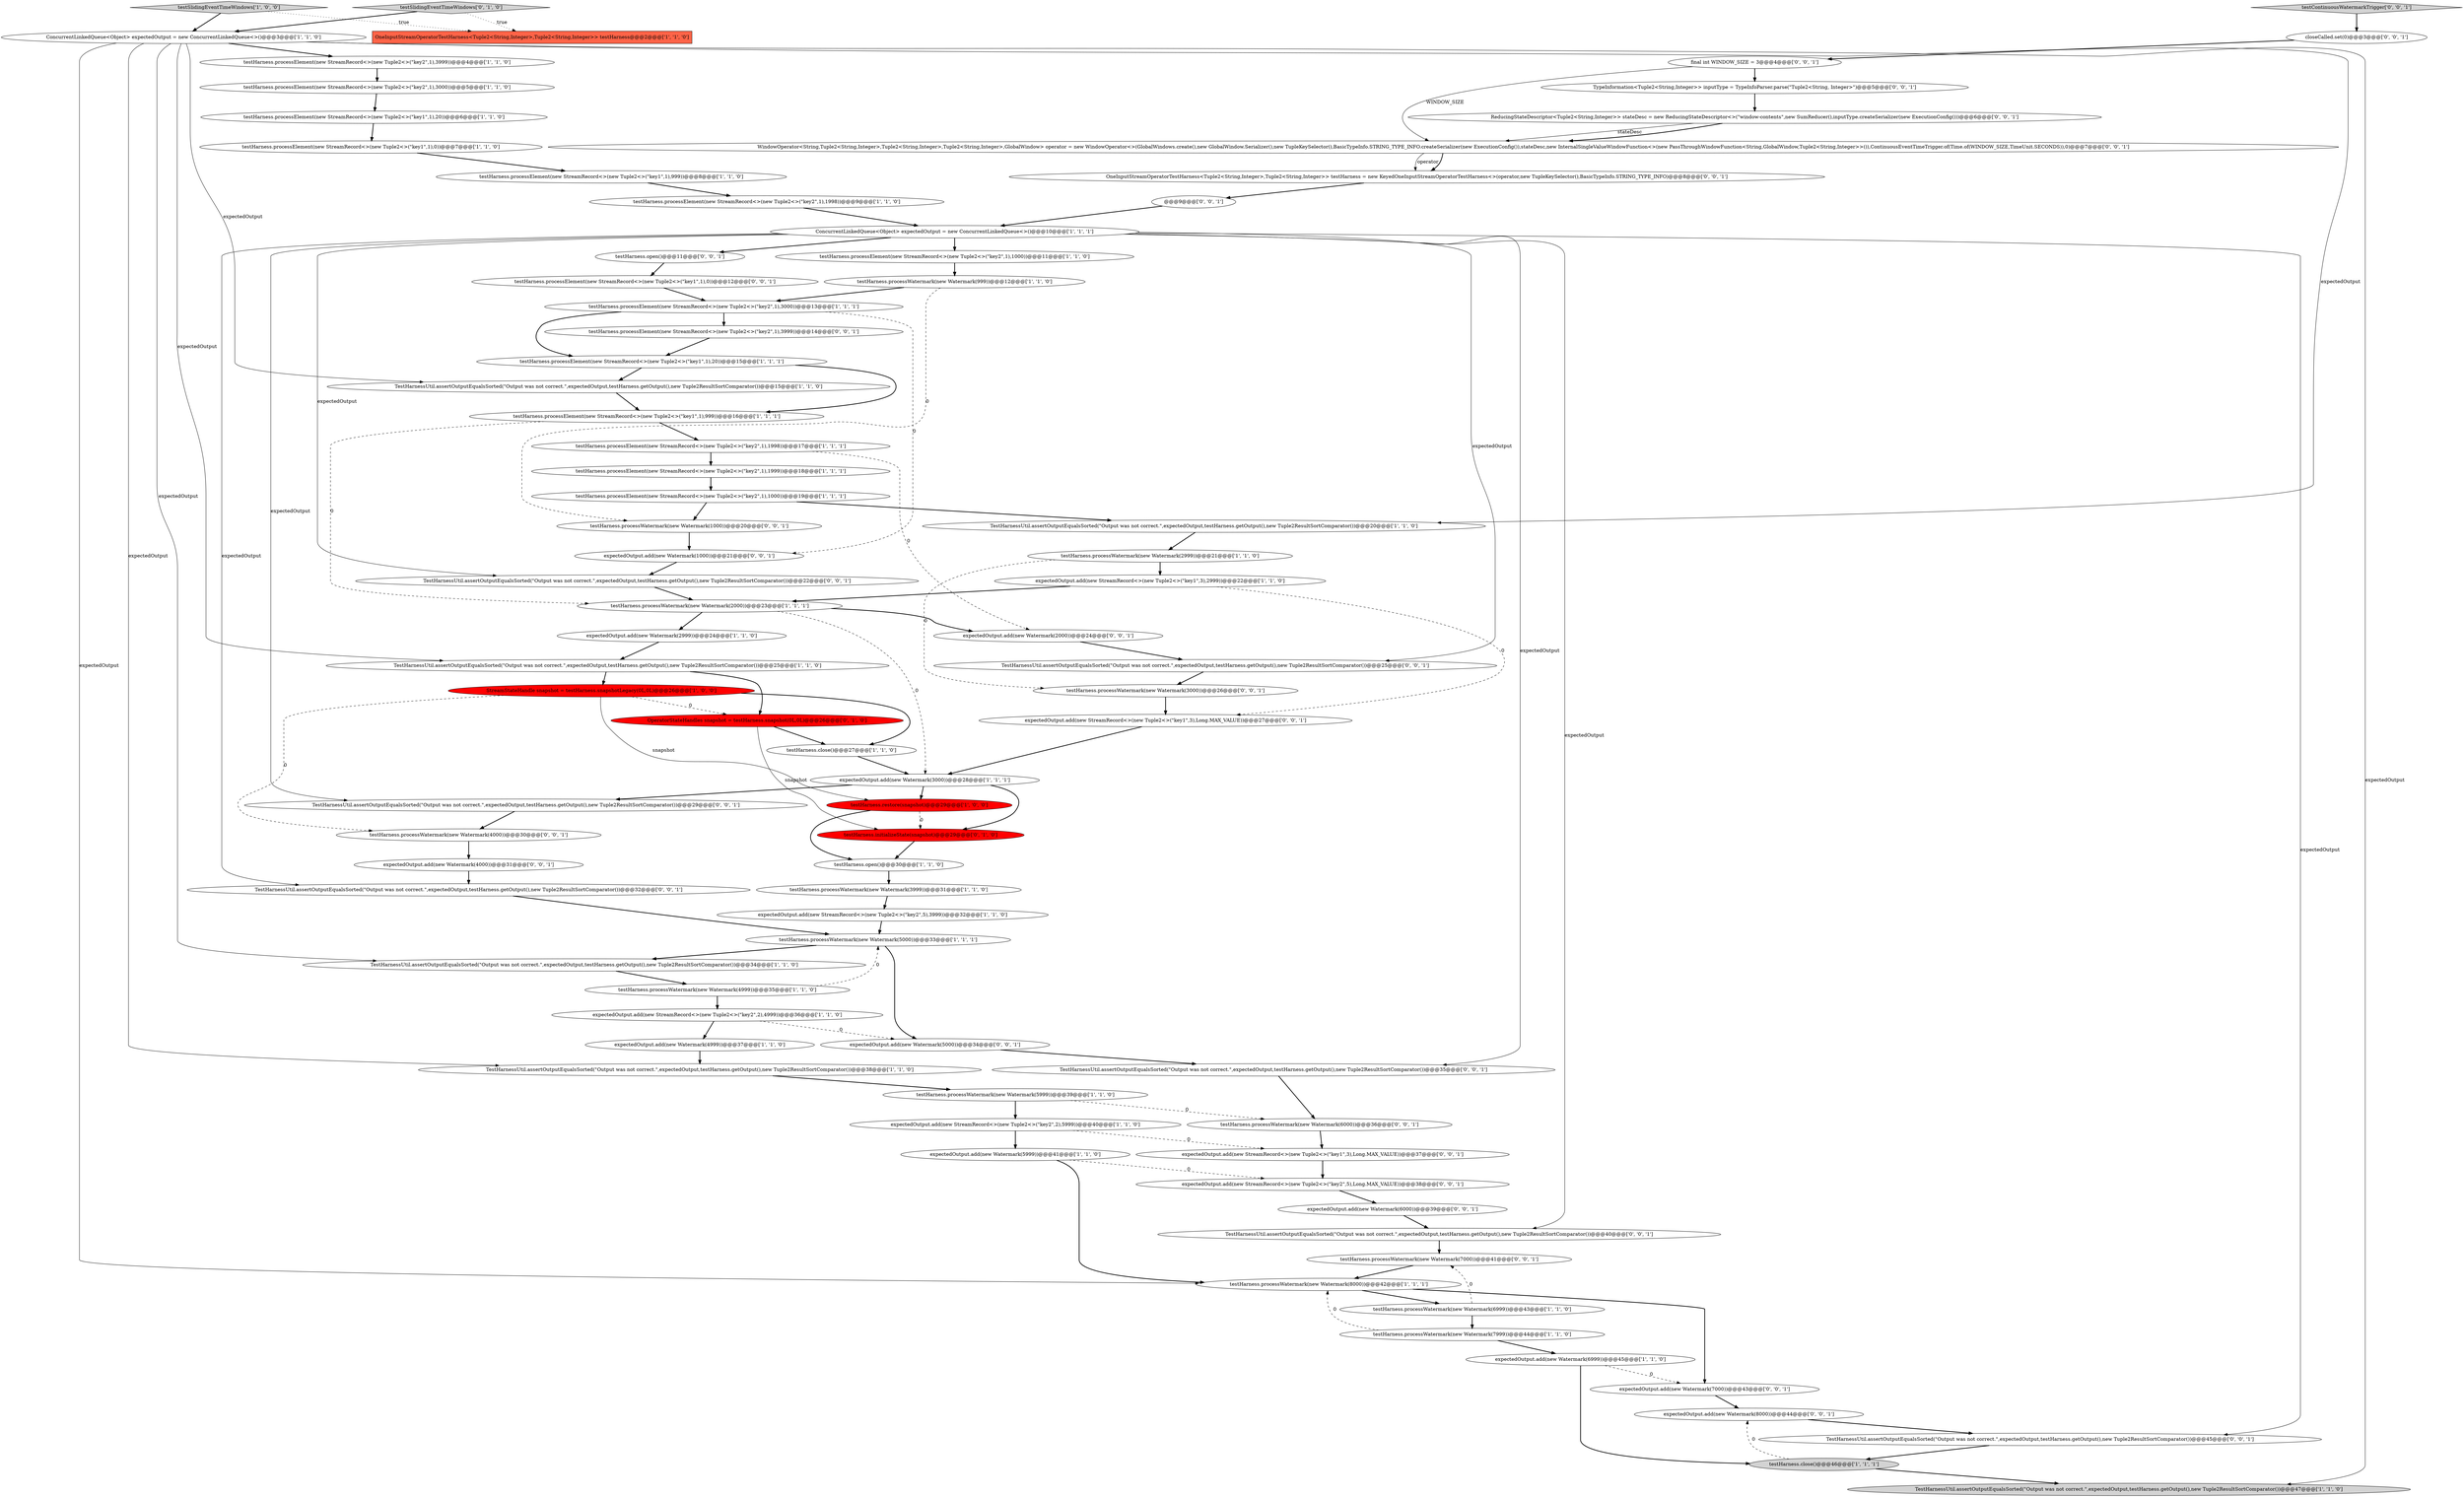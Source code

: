 digraph {
59 [style = filled, label = "testHarness.processWatermark(new Watermark(4000))@@@30@@@['0', '0', '1']", fillcolor = white, shape = ellipse image = "AAA0AAABBB3BBB"];
21 [style = filled, label = "testHarness.close()@@@46@@@['1', '1', '1']", fillcolor = lightgray, shape = ellipse image = "AAA0AAABBB1BBB"];
46 [style = filled, label = "testHarness.processWatermark(new Watermark(2000))@@@23@@@['1', '1', '1']", fillcolor = white, shape = ellipse image = "AAA0AAABBB1BBB"];
14 [style = filled, label = "testHarness.processElement(new StreamRecord<>(new Tuple2<>(\"key2\",1),1000))@@@11@@@['1', '1', '0']", fillcolor = white, shape = ellipse image = "AAA0AAABBB1BBB"];
78 [style = filled, label = "WindowOperator<String,Tuple2<String,Integer>,Tuple2<String,Integer>,Tuple2<String,Integer>,GlobalWindow> operator = new WindowOperator<>(GlobalWindows.create(),new GlobalWindow.Serializer(),new TupleKeySelector(),BasicTypeInfo.STRING_TYPE_INFO.createSerializer(new ExecutionConfig()),stateDesc,new InternalSingleValueWindowFunction<>(new PassThroughWindowFunction<String,GlobalWindow,Tuple2<String,Integer>>()),ContinuousEventTimeTrigger.of(Time.of(WINDOW_SIZE,TimeUnit.SECONDS)),0)@@@7@@@['0', '0', '1']", fillcolor = white, shape = ellipse image = "AAA0AAABBB3BBB"];
2 [style = filled, label = "TestHarnessUtil.assertOutputEqualsSorted(\"Output was not correct.\",expectedOutput,testHarness.getOutput(),new Tuple2ResultSortComparator())@@@20@@@['1', '1', '0']", fillcolor = white, shape = ellipse image = "AAA0AAABBB1BBB"];
25 [style = filled, label = "testHarness.processWatermark(new Watermark(7999))@@@44@@@['1', '1', '0']", fillcolor = white, shape = ellipse image = "AAA0AAABBB1BBB"];
29 [style = filled, label = "expectedOutput.add(new StreamRecord<>(new Tuple2<>(\"key2\",2),4999))@@@36@@@['1', '1', '0']", fillcolor = white, shape = ellipse image = "AAA0AAABBB1BBB"];
37 [style = filled, label = "testHarness.processElement(new StreamRecord<>(new Tuple2<>(\"key2\",1),1998))@@@17@@@['1', '1', '1']", fillcolor = white, shape = ellipse image = "AAA0AAABBB1BBB"];
19 [style = filled, label = "expectedOutput.add(new StreamRecord<>(new Tuple2<>(\"key2\",2),5999))@@@40@@@['1', '1', '0']", fillcolor = white, shape = ellipse image = "AAA0AAABBB1BBB"];
48 [style = filled, label = "testHarness.initializeState(snapshot)@@@29@@@['0', '1', '0']", fillcolor = red, shape = ellipse image = "AAA1AAABBB2BBB"];
35 [style = filled, label = "testHarness.processElement(new StreamRecord<>(new Tuple2<>(\"key2\",1),3999))@@@4@@@['1', '1', '0']", fillcolor = white, shape = ellipse image = "AAA0AAABBB1BBB"];
58 [style = filled, label = "TestHarnessUtil.assertOutputEqualsSorted(\"Output was not correct.\",expectedOutput,testHarness.getOutput(),new Tuple2ResultSortComparator())@@@25@@@['0', '0', '1']", fillcolor = white, shape = ellipse image = "AAA0AAABBB3BBB"];
73 [style = filled, label = "TypeInformation<Tuple2<String,Integer>> inputType = TypeInfoParser.parse(\"Tuple2<String, Integer>\")@@@5@@@['0', '0', '1']", fillcolor = white, shape = ellipse image = "AAA0AAABBB3BBB"];
49 [style = filled, label = "OperatorStateHandles snapshot = testHarness.snapshot(0L,0L)@@@26@@@['0', '1', '0']", fillcolor = red, shape = ellipse image = "AAA1AAABBB2BBB"];
80 [style = filled, label = "expectedOutput.add(new Watermark(7000))@@@43@@@['0', '0', '1']", fillcolor = white, shape = ellipse image = "AAA0AAABBB3BBB"];
31 [style = filled, label = "testHarness.processWatermark(new Watermark(8000))@@@42@@@['1', '1', '1']", fillcolor = white, shape = ellipse image = "AAA0AAABBB1BBB"];
56 [style = filled, label = "testHarness.processWatermark(new Watermark(7000))@@@41@@@['0', '0', '1']", fillcolor = white, shape = ellipse image = "AAA0AAABBB3BBB"];
64 [style = filled, label = "TestHarnessUtil.assertOutputEqualsSorted(\"Output was not correct.\",expectedOutput,testHarness.getOutput(),new Tuple2ResultSortComparator())@@@29@@@['0', '0', '1']", fillcolor = white, shape = ellipse image = "AAA0AAABBB3BBB"];
54 [style = filled, label = "expectedOutput.add(new Watermark(4000))@@@31@@@['0', '0', '1']", fillcolor = white, shape = ellipse image = "AAA0AAABBB3BBB"];
24 [style = filled, label = "testHarness.processElement(new StreamRecord<>(new Tuple2<>(\"key2\",1),3000))@@@13@@@['1', '1', '1']", fillcolor = white, shape = ellipse image = "AAA0AAABBB1BBB"];
45 [style = filled, label = "ConcurrentLinkedQueue<Object> expectedOutput = new ConcurrentLinkedQueue<>()@@@3@@@['1', '1', '0']", fillcolor = white, shape = ellipse image = "AAA0AAABBB1BBB"];
16 [style = filled, label = "expectedOutput.add(new StreamRecord<>(new Tuple2<>(\"key2\",5),3999))@@@32@@@['1', '1', '0']", fillcolor = white, shape = ellipse image = "AAA0AAABBB1BBB"];
7 [style = filled, label = "expectedOutput.add(new Watermark(2999))@@@24@@@['1', '1', '0']", fillcolor = white, shape = ellipse image = "AAA0AAABBB1BBB"];
66 [style = filled, label = "@@@9@@@['0', '0', '1']", fillcolor = white, shape = ellipse image = "AAA0AAABBB3BBB"];
13 [style = filled, label = "testHarness.processElement(new StreamRecord<>(new Tuple2<>(\"key1\",1),999))@@@8@@@['1', '1', '0']", fillcolor = white, shape = ellipse image = "AAA0AAABBB1BBB"];
26 [style = filled, label = "ConcurrentLinkedQueue<Object> expectedOutput = new ConcurrentLinkedQueue<>()@@@10@@@['1', '1', '1']", fillcolor = white, shape = ellipse image = "AAA0AAABBB1BBB"];
28 [style = filled, label = "testHarness.processElement(new StreamRecord<>(new Tuple2<>(\"key2\",1),3000))@@@5@@@['1', '1', '0']", fillcolor = white, shape = ellipse image = "AAA0AAABBB1BBB"];
33 [style = filled, label = "testHarness.processWatermark(new Watermark(2999))@@@21@@@['1', '1', '0']", fillcolor = white, shape = ellipse image = "AAA0AAABBB1BBB"];
34 [style = filled, label = "testSlidingEventTimeWindows['1', '0', '0']", fillcolor = lightgray, shape = diamond image = "AAA0AAABBB1BBB"];
36 [style = filled, label = "TestHarnessUtil.assertOutputEqualsSorted(\"Output was not correct.\",expectedOutput,testHarness.getOutput(),new Tuple2ResultSortComparator())@@@34@@@['1', '1', '0']", fillcolor = white, shape = ellipse image = "AAA0AAABBB1BBB"];
41 [style = filled, label = "testHarness.processWatermark(new Watermark(5999))@@@39@@@['1', '1', '0']", fillcolor = white, shape = ellipse image = "AAA0AAABBB1BBB"];
61 [style = filled, label = "expectedOutput.add(new StreamRecord<>(new Tuple2<>(\"key1\",3),Long.MAX_VALUE))@@@37@@@['0', '0', '1']", fillcolor = white, shape = ellipse image = "AAA0AAABBB3BBB"];
1 [style = filled, label = "testHarness.processWatermark(new Watermark(5000))@@@33@@@['1', '1', '1']", fillcolor = white, shape = ellipse image = "AAA0AAABBB1BBB"];
30 [style = filled, label = "expectedOutput.add(new Watermark(4999))@@@37@@@['1', '1', '0']", fillcolor = white, shape = ellipse image = "AAA0AAABBB1BBB"];
47 [style = filled, label = "testSlidingEventTimeWindows['0', '1', '0']", fillcolor = lightgray, shape = diamond image = "AAA0AAABBB2BBB"];
52 [style = filled, label = "TestHarnessUtil.assertOutputEqualsSorted(\"Output was not correct.\",expectedOutput,testHarness.getOutput(),new Tuple2ResultSortComparator())@@@35@@@['0', '0', '1']", fillcolor = white, shape = ellipse image = "AAA0AAABBB3BBB"];
27 [style = filled, label = "testHarness.processWatermark(new Watermark(3999))@@@31@@@['1', '1', '0']", fillcolor = white, shape = ellipse image = "AAA0AAABBB1BBB"];
55 [style = filled, label = "testContinuousWatermarkTrigger['0', '0', '1']", fillcolor = lightgray, shape = diamond image = "AAA0AAABBB3BBB"];
40 [style = filled, label = "TestHarnessUtil.assertOutputEqualsSorted(\"Output was not correct.\",expectedOutput,testHarness.getOutput(),new Tuple2ResultSortComparator())@@@47@@@['1', '1', '0']", fillcolor = lightgray, shape = ellipse image = "AAA0AAABBB1BBB"];
79 [style = filled, label = "expectedOutput.add(new Watermark(2000))@@@24@@@['0', '0', '1']", fillcolor = white, shape = ellipse image = "AAA0AAABBB3BBB"];
81 [style = filled, label = "testHarness.processWatermark(new Watermark(6000))@@@36@@@['0', '0', '1']", fillcolor = white, shape = ellipse image = "AAA0AAABBB3BBB"];
23 [style = filled, label = "testHarness.open()@@@30@@@['1', '1', '0']", fillcolor = white, shape = ellipse image = "AAA0AAABBB1BBB"];
63 [style = filled, label = "TestHarnessUtil.assertOutputEqualsSorted(\"Output was not correct.\",expectedOutput,testHarness.getOutput(),new Tuple2ResultSortComparator())@@@22@@@['0', '0', '1']", fillcolor = white, shape = ellipse image = "AAA0AAABBB3BBB"];
75 [style = filled, label = "testHarness.processElement(new StreamRecord<>(new Tuple2<>(\"key2\",1),3999))@@@14@@@['0', '0', '1']", fillcolor = white, shape = ellipse image = "AAA0AAABBB3BBB"];
70 [style = filled, label = "expectedOutput.add(new StreamRecord<>(new Tuple2<>(\"key1\",3),Long.MAX_VALUE))@@@27@@@['0', '0', '1']", fillcolor = white, shape = ellipse image = "AAA0AAABBB3BBB"];
67 [style = filled, label = "ReducingStateDescriptor<Tuple2<String,Integer>> stateDesc = new ReducingStateDescriptor<>(\"window-contents\",new SumReducer(),inputType.createSerializer(new ExecutionConfig()))@@@6@@@['0', '0', '1']", fillcolor = white, shape = ellipse image = "AAA0AAABBB3BBB"];
71 [style = filled, label = "OneInputStreamOperatorTestHarness<Tuple2<String,Integer>,Tuple2<String,Integer>> testHarness = new KeyedOneInputStreamOperatorTestHarness<>(operator,new TupleKeySelector(),BasicTypeInfo.STRING_TYPE_INFO)@@@8@@@['0', '0', '1']", fillcolor = white, shape = ellipse image = "AAA0AAABBB3BBB"];
38 [style = filled, label = "TestHarnessUtil.assertOutputEqualsSorted(\"Output was not correct.\",expectedOutput,testHarness.getOutput(),new Tuple2ResultSortComparator())@@@38@@@['1', '1', '0']", fillcolor = white, shape = ellipse image = "AAA0AAABBB1BBB"];
3 [style = filled, label = "testHarness.processWatermark(new Watermark(4999))@@@35@@@['1', '1', '0']", fillcolor = white, shape = ellipse image = "AAA0AAABBB1BBB"];
12 [style = filled, label = "testHarness.processElement(new StreamRecord<>(new Tuple2<>(\"key2\",1),1998))@@@9@@@['1', '1', '0']", fillcolor = white, shape = ellipse image = "AAA0AAABBB1BBB"];
20 [style = filled, label = "testHarness.processElement(new StreamRecord<>(new Tuple2<>(\"key1\",1),20))@@@6@@@['1', '1', '0']", fillcolor = white, shape = ellipse image = "AAA0AAABBB1BBB"];
60 [style = filled, label = "testHarness.processWatermark(new Watermark(3000))@@@26@@@['0', '0', '1']", fillcolor = white, shape = ellipse image = "AAA0AAABBB3BBB"];
39 [style = filled, label = "expectedOutput.add(new Watermark(5999))@@@41@@@['1', '1', '0']", fillcolor = white, shape = ellipse image = "AAA0AAABBB1BBB"];
65 [style = filled, label = "closeCalled.set(0)@@@3@@@['0', '0', '1']", fillcolor = white, shape = ellipse image = "AAA0AAABBB3BBB"];
68 [style = filled, label = "final int WINDOW_SIZE = 3@@@4@@@['0', '0', '1']", fillcolor = white, shape = ellipse image = "AAA0AAABBB3BBB"];
82 [style = filled, label = "TestHarnessUtil.assertOutputEqualsSorted(\"Output was not correct.\",expectedOutput,testHarness.getOutput(),new Tuple2ResultSortComparator())@@@40@@@['0', '0', '1']", fillcolor = white, shape = ellipse image = "AAA0AAABBB3BBB"];
32 [style = filled, label = "testHarness.close()@@@27@@@['1', '1', '0']", fillcolor = white, shape = ellipse image = "AAA0AAABBB1BBB"];
69 [style = filled, label = "testHarness.processElement(new StreamRecord<>(new Tuple2<>(\"key1\",1),0))@@@12@@@['0', '0', '1']", fillcolor = white, shape = ellipse image = "AAA0AAABBB3BBB"];
44 [style = filled, label = "testHarness.processElement(new StreamRecord<>(new Tuple2<>(\"key1\",1),0))@@@7@@@['1', '1', '0']", fillcolor = white, shape = ellipse image = "AAA0AAABBB1BBB"];
8 [style = filled, label = "expectedOutput.add(new Watermark(3000))@@@28@@@['1', '1', '1']", fillcolor = white, shape = ellipse image = "AAA0AAABBB1BBB"];
10 [style = filled, label = "OneInputStreamOperatorTestHarness<Tuple2<String,Integer>,Tuple2<String,Integer>> testHarness@@@2@@@['1', '1', '0']", fillcolor = tomato, shape = box image = "AAA0AAABBB1BBB"];
53 [style = filled, label = "expectedOutput.add(new Watermark(6000))@@@39@@@['0', '0', '1']", fillcolor = white, shape = ellipse image = "AAA0AAABBB3BBB"];
17 [style = filled, label = "testHarness.restore(snapshot)@@@29@@@['1', '0', '0']", fillcolor = red, shape = ellipse image = "AAA1AAABBB1BBB"];
76 [style = filled, label = "expectedOutput.add(new StreamRecord<>(new Tuple2<>(\"key2\",5),Long.MAX_VALUE))@@@38@@@['0', '0', '1']", fillcolor = white, shape = ellipse image = "AAA0AAABBB3BBB"];
5 [style = filled, label = "testHarness.processElement(new StreamRecord<>(new Tuple2<>(\"key2\",1),1000))@@@19@@@['1', '1', '1']", fillcolor = white, shape = ellipse image = "AAA0AAABBB1BBB"];
4 [style = filled, label = "testHarness.processElement(new StreamRecord<>(new Tuple2<>(\"key1\",1),20))@@@15@@@['1', '1', '1']", fillcolor = white, shape = ellipse image = "AAA0AAABBB1BBB"];
77 [style = filled, label = "TestHarnessUtil.assertOutputEqualsSorted(\"Output was not correct.\",expectedOutput,testHarness.getOutput(),new Tuple2ResultSortComparator())@@@32@@@['0', '0', '1']", fillcolor = white, shape = ellipse image = "AAA0AAABBB3BBB"];
57 [style = filled, label = "expectedOutput.add(new Watermark(5000))@@@34@@@['0', '0', '1']", fillcolor = white, shape = ellipse image = "AAA0AAABBB3BBB"];
43 [style = filled, label = "testHarness.processElement(new StreamRecord<>(new Tuple2<>(\"key1\",1),999))@@@16@@@['1', '1', '1']", fillcolor = white, shape = ellipse image = "AAA0AAABBB1BBB"];
15 [style = filled, label = "testHarness.processWatermark(new Watermark(999))@@@12@@@['1', '1', '0']", fillcolor = white, shape = ellipse image = "AAA0AAABBB1BBB"];
0 [style = filled, label = "TestHarnessUtil.assertOutputEqualsSorted(\"Output was not correct.\",expectedOutput,testHarness.getOutput(),new Tuple2ResultSortComparator())@@@15@@@['1', '1', '0']", fillcolor = white, shape = ellipse image = "AAA0AAABBB1BBB"];
9 [style = filled, label = "expectedOutput.add(new Watermark(6999))@@@45@@@['1', '1', '0']", fillcolor = white, shape = ellipse image = "AAA0AAABBB1BBB"];
42 [style = filled, label = "expectedOutput.add(new StreamRecord<>(new Tuple2<>(\"key1\",3),2999))@@@22@@@['1', '1', '0']", fillcolor = white, shape = ellipse image = "AAA0AAABBB1BBB"];
18 [style = filled, label = "StreamStateHandle snapshot = testHarness.snapshotLegacy(0L,0L)@@@26@@@['1', '0', '0']", fillcolor = red, shape = ellipse image = "AAA1AAABBB1BBB"];
22 [style = filled, label = "TestHarnessUtil.assertOutputEqualsSorted(\"Output was not correct.\",expectedOutput,testHarness.getOutput(),new Tuple2ResultSortComparator())@@@25@@@['1', '1', '0']", fillcolor = white, shape = ellipse image = "AAA0AAABBB1BBB"];
6 [style = filled, label = "testHarness.processElement(new StreamRecord<>(new Tuple2<>(\"key2\",1),1999))@@@18@@@['1', '1', '1']", fillcolor = white, shape = ellipse image = "AAA0AAABBB1BBB"];
62 [style = filled, label = "expectedOutput.add(new Watermark(8000))@@@44@@@['0', '0', '1']", fillcolor = white, shape = ellipse image = "AAA0AAABBB3BBB"];
72 [style = filled, label = "testHarness.processWatermark(new Watermark(1000))@@@20@@@['0', '0', '1']", fillcolor = white, shape = ellipse image = "AAA0AAABBB3BBB"];
74 [style = filled, label = "TestHarnessUtil.assertOutputEqualsSorted(\"Output was not correct.\",expectedOutput,testHarness.getOutput(),new Tuple2ResultSortComparator())@@@45@@@['0', '0', '1']", fillcolor = white, shape = ellipse image = "AAA0AAABBB3BBB"];
50 [style = filled, label = "testHarness.open()@@@11@@@['0', '0', '1']", fillcolor = white, shape = ellipse image = "AAA0AAABBB3BBB"];
51 [style = filled, label = "expectedOutput.add(new Watermark(1000))@@@21@@@['0', '0', '1']", fillcolor = white, shape = ellipse image = "AAA0AAABBB3BBB"];
11 [style = filled, label = "testHarness.processWatermark(new Watermark(6999))@@@43@@@['1', '1', '0']", fillcolor = white, shape = ellipse image = "AAA0AAABBB1BBB"];
41->19 [style = bold, label=""];
29->30 [style = bold, label=""];
28->20 [style = bold, label=""];
66->26 [style = bold, label=""];
3->1 [style = dashed, label="0"];
78->71 [style = solid, label="operator"];
58->60 [style = bold, label=""];
38->41 [style = bold, label=""];
18->49 [style = dashed, label="0"];
17->48 [style = dashed, label="0"];
74->21 [style = bold, label=""];
68->73 [style = bold, label=""];
46->8 [style = dashed, label="0"];
45->38 [style = solid, label="expectedOutput"];
26->74 [style = solid, label="expectedOutput"];
39->31 [style = bold, label=""];
61->76 [style = bold, label=""];
33->42 [style = bold, label=""];
65->68 [style = bold, label=""];
46->7 [style = bold, label=""];
9->21 [style = bold, label=""];
18->32 [style = bold, label=""];
78->71 [style = bold, label=""];
45->35 [style = bold, label=""];
59->54 [style = bold, label=""];
11->25 [style = bold, label=""];
70->8 [style = bold, label=""];
73->67 [style = bold, label=""];
42->46 [style = bold, label=""];
50->69 [style = bold, label=""];
53->82 [style = bold, label=""];
8->64 [style = bold, label=""];
60->70 [style = bold, label=""];
26->14 [style = bold, label=""];
19->39 [style = bold, label=""];
54->77 [style = bold, label=""];
24->51 [style = dashed, label="0"];
27->16 [style = bold, label=""];
31->11 [style = bold, label=""];
22->49 [style = bold, label=""];
4->0 [style = bold, label=""];
67->78 [style = solid, label="stateDesc"];
49->32 [style = bold, label=""];
26->63 [style = solid, label="expectedOutput"];
35->28 [style = bold, label=""];
8->17 [style = bold, label=""];
75->4 [style = bold, label=""];
45->40 [style = solid, label="expectedOutput"];
37->79 [style = dashed, label="0"];
22->18 [style = bold, label=""];
55->65 [style = bold, label=""];
13->12 [style = bold, label=""];
52->81 [style = bold, label=""];
5->72 [style = bold, label=""];
2->33 [style = bold, label=""];
76->53 [style = bold, label=""];
14->15 [style = bold, label=""];
26->77 [style = solid, label="expectedOutput"];
33->60 [style = dashed, label="0"];
39->76 [style = dashed, label="0"];
82->56 [style = bold, label=""];
15->72 [style = dashed, label="0"];
3->29 [style = bold, label=""];
45->22 [style = solid, label="expectedOutput"];
51->63 [style = bold, label=""];
45->36 [style = solid, label="expectedOutput"];
41->81 [style = dashed, label="0"];
26->64 [style = solid, label="expectedOutput"];
56->31 [style = bold, label=""];
45->0 [style = solid, label="expectedOutput"];
0->43 [style = bold, label=""];
25->9 [style = bold, label=""];
34->10 [style = dotted, label="true"];
80->62 [style = bold, label=""];
67->78 [style = bold, label=""];
64->59 [style = bold, label=""];
17->23 [style = bold, label=""];
7->22 [style = bold, label=""];
6->5 [style = bold, label=""];
48->23 [style = bold, label=""];
32->8 [style = bold, label=""];
46->79 [style = bold, label=""];
63->46 [style = bold, label=""];
1->57 [style = bold, label=""];
16->1 [style = bold, label=""];
47->10 [style = dotted, label="true"];
26->52 [style = solid, label="expectedOutput"];
69->24 [style = bold, label=""];
25->31 [style = dashed, label="0"];
47->45 [style = bold, label=""];
71->66 [style = bold, label=""];
18->17 [style = solid, label="snapshot"];
26->82 [style = solid, label="expectedOutput"];
42->70 [style = dashed, label="0"];
77->1 [style = bold, label=""];
21->62 [style = dashed, label="0"];
30->38 [style = bold, label=""];
29->57 [style = dashed, label="0"];
79->58 [style = bold, label=""];
4->43 [style = bold, label=""];
11->56 [style = dashed, label="0"];
23->27 [style = bold, label=""];
43->46 [style = dashed, label="0"];
34->45 [style = bold, label=""];
45->2 [style = solid, label="expectedOutput"];
18->59 [style = dashed, label="0"];
24->75 [style = bold, label=""];
12->26 [style = bold, label=""];
43->37 [style = bold, label=""];
26->58 [style = solid, label="expectedOutput"];
37->6 [style = bold, label=""];
68->78 [style = solid, label="WINDOW_SIZE"];
1->36 [style = bold, label=""];
45->31 [style = solid, label="expectedOutput"];
9->80 [style = dashed, label="0"];
20->44 [style = bold, label=""];
57->52 [style = bold, label=""];
8->48 [style = bold, label=""];
5->2 [style = bold, label=""];
24->4 [style = bold, label=""];
26->50 [style = bold, label=""];
15->24 [style = bold, label=""];
62->74 [style = bold, label=""];
21->40 [style = bold, label=""];
72->51 [style = bold, label=""];
81->61 [style = bold, label=""];
44->13 [style = bold, label=""];
19->61 [style = dashed, label="0"];
31->80 [style = bold, label=""];
49->48 [style = solid, label="snapshot"];
36->3 [style = bold, label=""];
}
